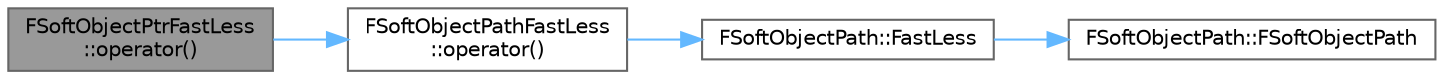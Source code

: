 digraph "FSoftObjectPtrFastLess::operator()"
{
 // INTERACTIVE_SVG=YES
 // LATEX_PDF_SIZE
  bgcolor="transparent";
  edge [fontname=Helvetica,fontsize=10,labelfontname=Helvetica,labelfontsize=10];
  node [fontname=Helvetica,fontsize=10,shape=box,height=0.2,width=0.4];
  rankdir="LR";
  Node1 [id="Node000001",label="FSoftObjectPtrFastLess\l::operator()",height=0.2,width=0.4,color="gray40", fillcolor="grey60", style="filled", fontcolor="black",tooltip=" "];
  Node1 -> Node2 [id="edge1_Node000001_Node000002",color="steelblue1",style="solid",tooltip=" "];
  Node2 [id="Node000002",label="FSoftObjectPathFastLess\l::operator()",height=0.2,width=0.4,color="grey40", fillcolor="white", style="filled",URL="$d0/d9c/structFSoftObjectPathFastLess.html#aae58159969b362310a713a64d708b52c",tooltip=" "];
  Node2 -> Node3 [id="edge2_Node000002_Node000003",color="steelblue1",style="solid",tooltip=" "];
  Node3 [id="Node000003",label="FSoftObjectPath::FastLess",height=0.2,width=0.4,color="grey40", fillcolor="white", style="filled",URL="$d7/d47/structFSoftObjectPath.html#a331550fb6ee8afb380f005f619d3ecc3",tooltip="Return true if this path appears before Other using fast index-based fname order."];
  Node3 -> Node4 [id="edge3_Node000003_Node000004",color="steelblue1",style="solid",tooltip=" "];
  Node4 [id="Node000004",label="FSoftObjectPath::FSoftObjectPath",height=0.2,width=0.4,color="grey40", fillcolor="white", style="filled",URL="$d7/d47/structFSoftObjectPath.html#a8b695d23a910620c524c719483b335d4",tooltip=" "];
}
